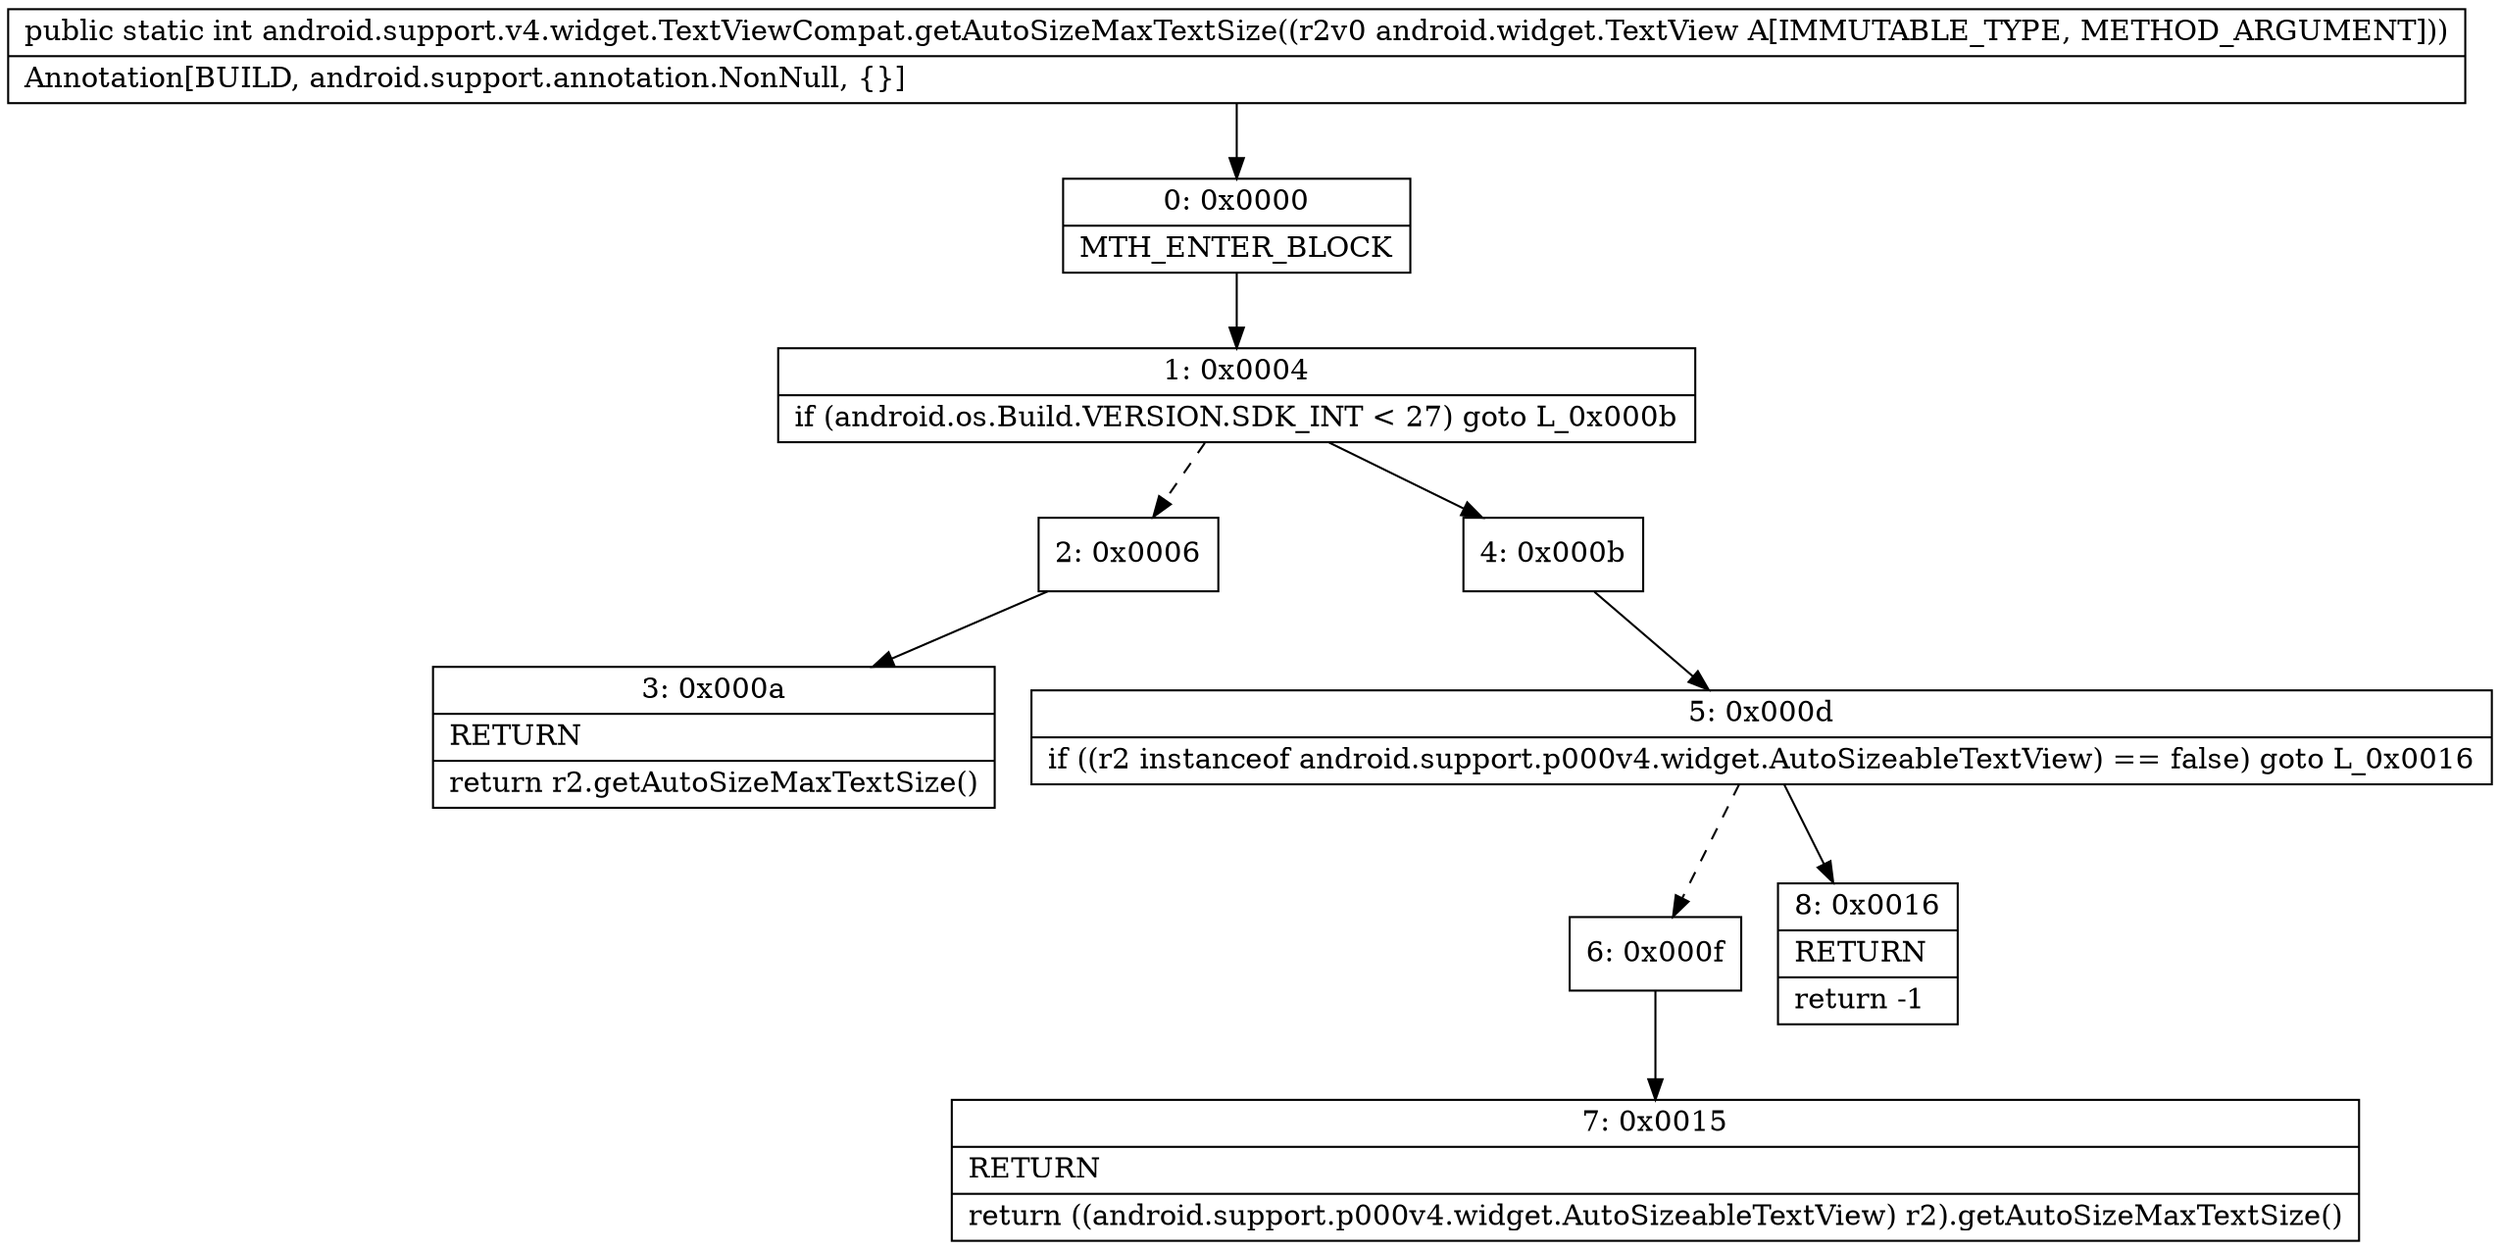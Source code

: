 digraph "CFG forandroid.support.v4.widget.TextViewCompat.getAutoSizeMaxTextSize(Landroid\/widget\/TextView;)I" {
Node_0 [shape=record,label="{0\:\ 0x0000|MTH_ENTER_BLOCK\l}"];
Node_1 [shape=record,label="{1\:\ 0x0004|if (android.os.Build.VERSION.SDK_INT \< 27) goto L_0x000b\l}"];
Node_2 [shape=record,label="{2\:\ 0x0006}"];
Node_3 [shape=record,label="{3\:\ 0x000a|RETURN\l|return r2.getAutoSizeMaxTextSize()\l}"];
Node_4 [shape=record,label="{4\:\ 0x000b}"];
Node_5 [shape=record,label="{5\:\ 0x000d|if ((r2 instanceof android.support.p000v4.widget.AutoSizeableTextView) == false) goto L_0x0016\l}"];
Node_6 [shape=record,label="{6\:\ 0x000f}"];
Node_7 [shape=record,label="{7\:\ 0x0015|RETURN\l|return ((android.support.p000v4.widget.AutoSizeableTextView) r2).getAutoSizeMaxTextSize()\l}"];
Node_8 [shape=record,label="{8\:\ 0x0016|RETURN\l|return \-1\l}"];
MethodNode[shape=record,label="{public static int android.support.v4.widget.TextViewCompat.getAutoSizeMaxTextSize((r2v0 android.widget.TextView A[IMMUTABLE_TYPE, METHOD_ARGUMENT]))  | Annotation[BUILD, android.support.annotation.NonNull, \{\}]\l}"];
MethodNode -> Node_0;
Node_0 -> Node_1;
Node_1 -> Node_2[style=dashed];
Node_1 -> Node_4;
Node_2 -> Node_3;
Node_4 -> Node_5;
Node_5 -> Node_6[style=dashed];
Node_5 -> Node_8;
Node_6 -> Node_7;
}

